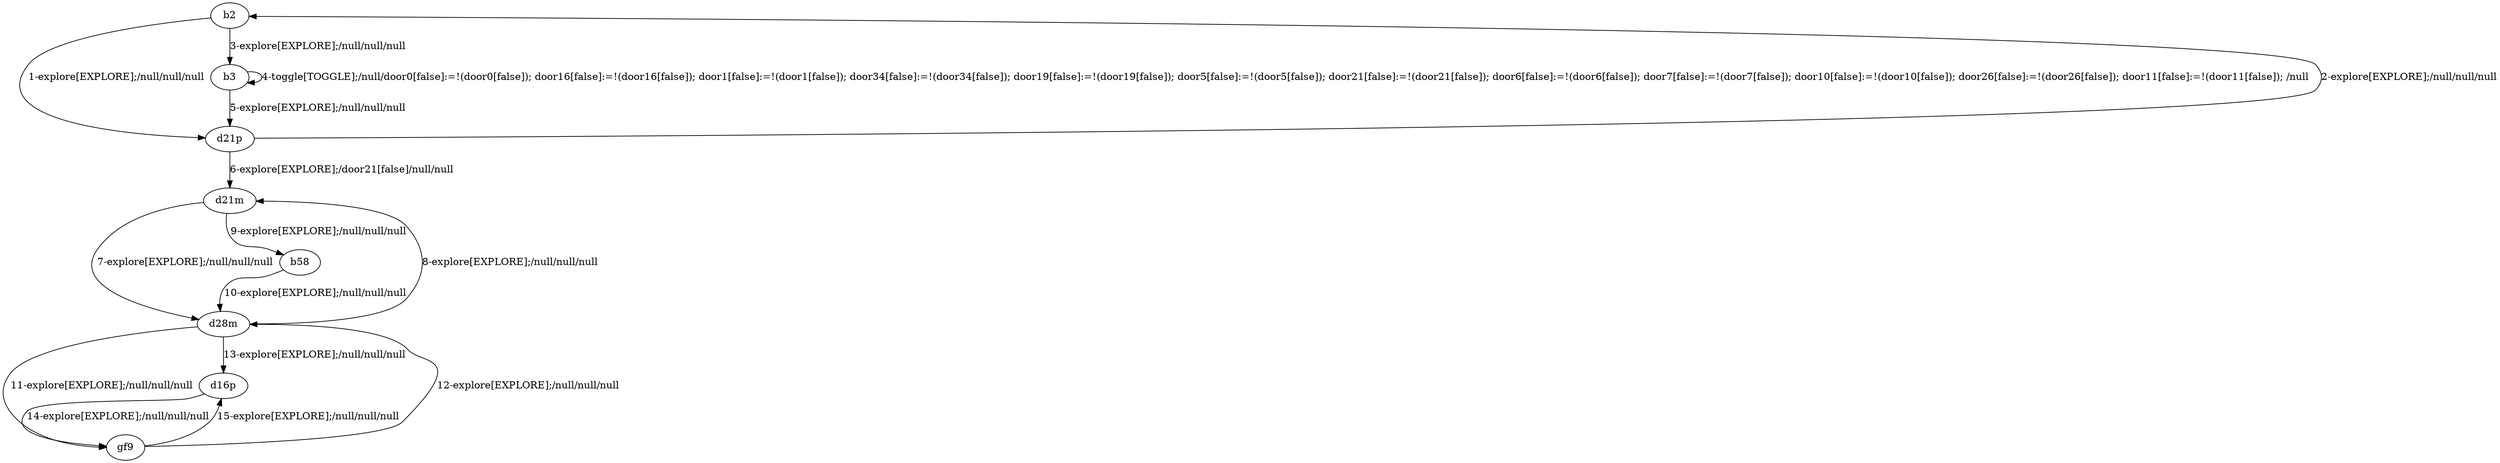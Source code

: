 # Total number of goals covered by this test: 1
# d28m --> gf9

digraph g {
"b2" -> "d21p" [label = "1-explore[EXPLORE];/null/null/null"];
"d21p" -> "b2" [label = "2-explore[EXPLORE];/null/null/null"];
"b2" -> "b3" [label = "3-explore[EXPLORE];/null/null/null"];
"b3" -> "b3" [label = "4-toggle[TOGGLE];/null/door0[false]:=!(door0[false]); door16[false]:=!(door16[false]); door1[false]:=!(door1[false]); door34[false]:=!(door34[false]); door19[false]:=!(door19[false]); door5[false]:=!(door5[false]); door21[false]:=!(door21[false]); door6[false]:=!(door6[false]); door7[false]:=!(door7[false]); door10[false]:=!(door10[false]); door26[false]:=!(door26[false]); door11[false]:=!(door11[false]); /null"];
"b3" -> "d21p" [label = "5-explore[EXPLORE];/null/null/null"];
"d21p" -> "d21m" [label = "6-explore[EXPLORE];/door21[false]/null/null"];
"d21m" -> "d28m" [label = "7-explore[EXPLORE];/null/null/null"];
"d28m" -> "d21m" [label = "8-explore[EXPLORE];/null/null/null"];
"d21m" -> "b58" [label = "9-explore[EXPLORE];/null/null/null"];
"b58" -> "d28m" [label = "10-explore[EXPLORE];/null/null/null"];
"d28m" -> "gf9" [label = "11-explore[EXPLORE];/null/null/null"];
"gf9" -> "d28m" [label = "12-explore[EXPLORE];/null/null/null"];
"d28m" -> "d16p" [label = "13-explore[EXPLORE];/null/null/null"];
"d16p" -> "gf9" [label = "14-explore[EXPLORE];/null/null/null"];
"gf9" -> "d16p" [label = "15-explore[EXPLORE];/null/null/null"];
}